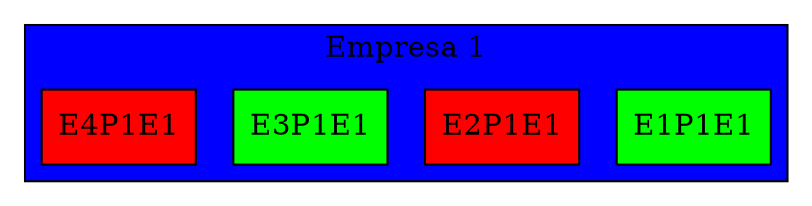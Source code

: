 digraph L{
    node[shape=box, fillcolor="RED" style=filled]
    subgraph cluster_p{
       label = "Empresa 1"
        bgcolor = "BLUE"
        edge[dir = both]
        Fila1[label="E1P1E1", group =1, fillcolor=GREEN];
        Fila2[label="E2P1E1", group =1, fillcolor=RED];
        Fila3[label="E3P1E1", group =1, fillcolor=GREEN];
        Fila4[label="E4P1E1", group =1, fillcolor=RED];
    }
}
